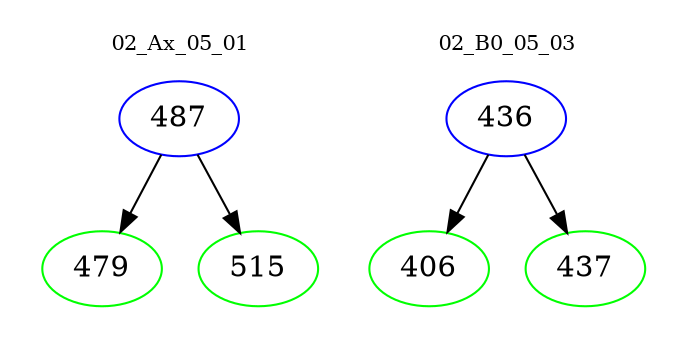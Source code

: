 digraph{
subgraph cluster_0 {
color = white
label = "02_Ax_05_01";
fontsize=10;
T0_487 [label="487", color="blue"]
T0_487 -> T0_479 [color="black"]
T0_479 [label="479", color="green"]
T0_487 -> T0_515 [color="black"]
T0_515 [label="515", color="green"]
}
subgraph cluster_1 {
color = white
label = "02_B0_05_03";
fontsize=10;
T1_436 [label="436", color="blue"]
T1_436 -> T1_406 [color="black"]
T1_406 [label="406", color="green"]
T1_436 -> T1_437 [color="black"]
T1_437 [label="437", color="green"]
}
}
